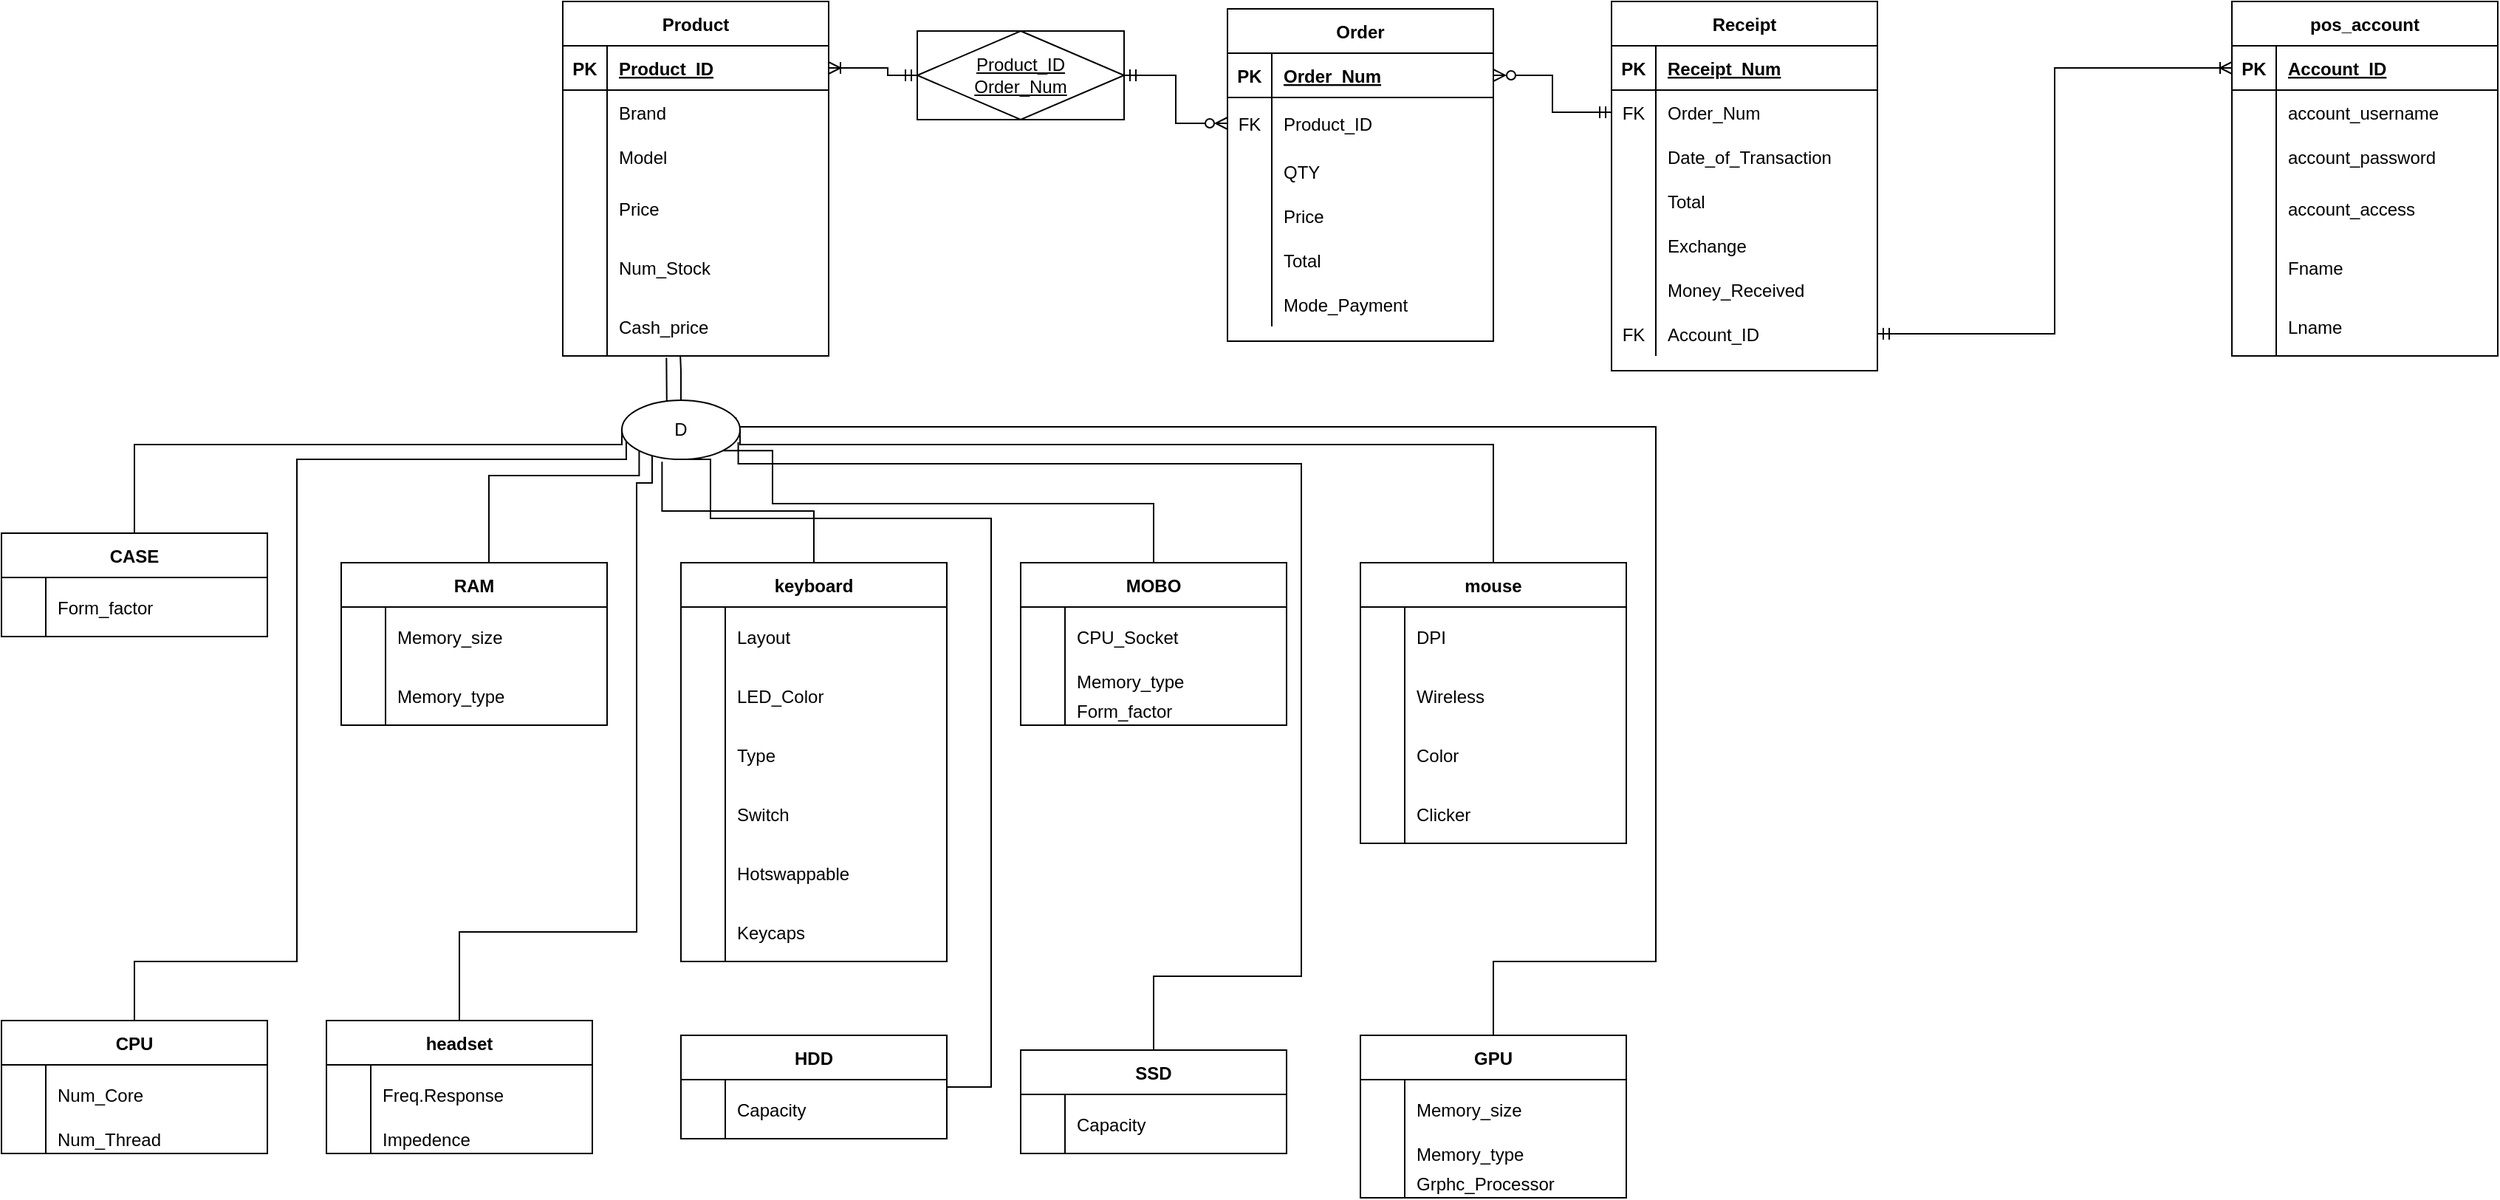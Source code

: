 <mxfile version="16.5.1" type="device" pages="2"><diagram id="o1yvVJJfi-fDOJ3GqqAF" name="Page-1"><mxGraphModel dx="1422" dy="865" grid="1" gridSize="10" guides="1" tooltips="1" connect="1" arrows="1" fold="1" page="1" pageScale="1" pageWidth="850" pageHeight="1100" math="0" shadow="0"><root><mxCell id="0"/><mxCell id="1" parent="0"/><mxCell id="8-YVeL61BqMLuHwzgMUx-14" value="pos_account" style="shape=table;startSize=30;container=1;collapsible=1;childLayout=tableLayout;fixedRows=1;rowLines=0;fontStyle=1;align=center;resizeLast=1;resizeLastRow=1;shadow=0;rounded=0;sketch=0;labelBorderColor=none;fontColor=default;gradientColor=none;strokeColor=default;swimlaneLine=1;columnLines=1;" parent="1" vertex="1"><mxGeometry x="1820" y="30" width="180" height="240" as="geometry"/></mxCell><mxCell id="8-YVeL61BqMLuHwzgMUx-15" value="" style="shape=tableRow;horizontal=0;startSize=0;swimlaneHead=0;swimlaneBody=0;fillColor=none;collapsible=0;dropTarget=0;points=[[0,0.5],[1,0.5]];portConstraint=eastwest;top=0;left=0;right=0;bottom=1;" parent="8-YVeL61BqMLuHwzgMUx-14" vertex="1"><mxGeometry y="30" width="180" height="30" as="geometry"/></mxCell><mxCell id="8-YVeL61BqMLuHwzgMUx-16" value="PK" style="shape=partialRectangle;connectable=0;fillColor=none;top=0;left=0;bottom=0;right=0;fontStyle=1;overflow=hidden;" parent="8-YVeL61BqMLuHwzgMUx-15" vertex="1"><mxGeometry width="30" height="30" as="geometry"><mxRectangle width="30" height="30" as="alternateBounds"/></mxGeometry></mxCell><mxCell id="8-YVeL61BqMLuHwzgMUx-17" value="Account_ID" style="shape=partialRectangle;connectable=0;fillColor=none;top=0;left=0;bottom=0;right=0;align=left;spacingLeft=6;fontStyle=5;overflow=hidden;" parent="8-YVeL61BqMLuHwzgMUx-15" vertex="1"><mxGeometry x="30" width="150" height="30" as="geometry"><mxRectangle width="150" height="30" as="alternateBounds"/></mxGeometry></mxCell><mxCell id="8-YVeL61BqMLuHwzgMUx-18" value="" style="shape=tableRow;horizontal=0;startSize=0;swimlaneHead=0;swimlaneBody=0;fillColor=none;collapsible=0;dropTarget=0;points=[[0,0.5],[1,0.5]];portConstraint=eastwest;top=0;left=0;right=0;bottom=0;sketch=0;swimlaneLine=0;" parent="8-YVeL61BqMLuHwzgMUx-14" vertex="1"><mxGeometry y="60" width="180" height="30" as="geometry"/></mxCell><mxCell id="8-YVeL61BqMLuHwzgMUx-19" value="" style="shape=partialRectangle;connectable=0;fillColor=none;top=0;left=0;bottom=0;right=0;editable=1;overflow=hidden;" parent="8-YVeL61BqMLuHwzgMUx-18" vertex="1"><mxGeometry width="30" height="30" as="geometry"><mxRectangle width="30" height="30" as="alternateBounds"/></mxGeometry></mxCell><mxCell id="8-YVeL61BqMLuHwzgMUx-20" value="account_username" style="shape=partialRectangle;connectable=0;fillColor=none;top=0;left=0;bottom=0;right=0;align=left;spacingLeft=6;overflow=hidden;" parent="8-YVeL61BqMLuHwzgMUx-18" vertex="1"><mxGeometry x="30" width="150" height="30" as="geometry"><mxRectangle width="150" height="30" as="alternateBounds"/></mxGeometry></mxCell><mxCell id="8-YVeL61BqMLuHwzgMUx-21" value="" style="shape=tableRow;horizontal=0;startSize=0;swimlaneHead=0;swimlaneBody=0;fillColor=none;collapsible=0;dropTarget=0;points=[[0,0.5],[1,0.5]];portConstraint=eastwest;top=0;left=0;right=0;bottom=0;" parent="8-YVeL61BqMLuHwzgMUx-14" vertex="1"><mxGeometry y="90" width="180" height="30" as="geometry"/></mxCell><mxCell id="8-YVeL61BqMLuHwzgMUx-22" value="" style="shape=partialRectangle;connectable=0;fillColor=none;top=0;left=0;bottom=0;right=0;editable=1;overflow=hidden;" parent="8-YVeL61BqMLuHwzgMUx-21" vertex="1"><mxGeometry width="30" height="30" as="geometry"><mxRectangle width="30" height="30" as="alternateBounds"/></mxGeometry></mxCell><mxCell id="8-YVeL61BqMLuHwzgMUx-23" value="account_password" style="shape=partialRectangle;connectable=0;fillColor=none;top=0;left=0;bottom=0;right=0;align=left;spacingLeft=6;overflow=hidden;" parent="8-YVeL61BqMLuHwzgMUx-21" vertex="1"><mxGeometry x="30" width="150" height="30" as="geometry"><mxRectangle width="150" height="30" as="alternateBounds"/></mxGeometry></mxCell><mxCell id="8-YVeL61BqMLuHwzgMUx-24" value="" style="shape=tableRow;horizontal=0;startSize=0;swimlaneHead=0;swimlaneBody=0;fillColor=none;collapsible=0;dropTarget=0;points=[[0,0.5],[1,0.5]];portConstraint=eastwest;top=0;left=0;right=0;bottom=0;" parent="8-YVeL61BqMLuHwzgMUx-14" vertex="1"><mxGeometry y="120" width="180" height="40" as="geometry"/></mxCell><mxCell id="8-YVeL61BqMLuHwzgMUx-25" value="" style="shape=partialRectangle;connectable=0;fillColor=none;top=0;left=0;bottom=0;right=0;editable=1;overflow=hidden;" parent="8-YVeL61BqMLuHwzgMUx-24" vertex="1"><mxGeometry width="30" height="40" as="geometry"><mxRectangle width="30" height="40" as="alternateBounds"/></mxGeometry></mxCell><mxCell id="8-YVeL61BqMLuHwzgMUx-26" value="account_access" style="shape=partialRectangle;connectable=0;fillColor=none;top=0;left=0;bottom=0;right=0;align=left;spacingLeft=6;overflow=hidden;" parent="8-YVeL61BqMLuHwzgMUx-24" vertex="1"><mxGeometry x="30" width="150" height="40" as="geometry"><mxRectangle width="150" height="40" as="alternateBounds"/></mxGeometry></mxCell><mxCell id="8-YVeL61BqMLuHwzgMUx-31" value="" style="shape=tableRow;horizontal=0;startSize=0;swimlaneHead=0;swimlaneBody=0;fillColor=none;collapsible=0;dropTarget=0;points=[[0,0.5],[1,0.5]];portConstraint=eastwest;top=0;left=0;right=0;bottom=0;" parent="8-YVeL61BqMLuHwzgMUx-14" vertex="1"><mxGeometry y="160" width="180" height="40" as="geometry"/></mxCell><mxCell id="8-YVeL61BqMLuHwzgMUx-32" value="" style="shape=partialRectangle;connectable=0;fillColor=none;top=0;left=0;bottom=0;right=0;editable=1;overflow=hidden;" parent="8-YVeL61BqMLuHwzgMUx-31" vertex="1"><mxGeometry width="30" height="40" as="geometry"><mxRectangle width="30" height="40" as="alternateBounds"/></mxGeometry></mxCell><mxCell id="8-YVeL61BqMLuHwzgMUx-33" value="Fname" style="shape=partialRectangle;connectable=0;fillColor=none;top=0;left=0;bottom=0;right=0;align=left;spacingLeft=6;overflow=hidden;" parent="8-YVeL61BqMLuHwzgMUx-31" vertex="1"><mxGeometry x="30" width="150" height="40" as="geometry"><mxRectangle width="150" height="40" as="alternateBounds"/></mxGeometry></mxCell><mxCell id="8-YVeL61BqMLuHwzgMUx-34" value="" style="shape=tableRow;horizontal=0;startSize=0;swimlaneHead=0;swimlaneBody=0;fillColor=none;collapsible=0;dropTarget=0;points=[[0,0.5],[1,0.5]];portConstraint=eastwest;top=0;left=0;right=0;bottom=0;" parent="8-YVeL61BqMLuHwzgMUx-14" vertex="1"><mxGeometry y="200" width="180" height="40" as="geometry"/></mxCell><mxCell id="8-YVeL61BqMLuHwzgMUx-35" value="" style="shape=partialRectangle;connectable=0;fillColor=none;top=0;left=0;bottom=0;right=0;editable=1;overflow=hidden;" parent="8-YVeL61BqMLuHwzgMUx-34" vertex="1"><mxGeometry width="30" height="40" as="geometry"><mxRectangle width="30" height="40" as="alternateBounds"/></mxGeometry></mxCell><mxCell id="8-YVeL61BqMLuHwzgMUx-36" value="Lname" style="shape=partialRectangle;connectable=0;fillColor=none;top=0;left=0;bottom=0;right=0;align=left;spacingLeft=6;overflow=hidden;" parent="8-YVeL61BqMLuHwzgMUx-34" vertex="1"><mxGeometry x="30" width="150" height="40" as="geometry"><mxRectangle width="150" height="40" as="alternateBounds"/></mxGeometry></mxCell><mxCell id="SFxjrtMDCNmHJTVqWn54-135" style="edgeStyle=orthogonalEdgeStyle;rounded=0;orthogonalLoop=1;jettySize=auto;html=1;entryX=1;entryY=0.5;entryDx=0;entryDy=0;startArrow=none;startFill=0;endArrow=none;endFill=0;" parent="1" source="7RTc-42MQ5EB5nb--vVz-5" target="SFxjrtMDCNmHJTVqWn54-130" edge="1"><mxGeometry relative="1" as="geometry"><Array as="points"><mxPoint x="1320" y="330"/></Array></mxGeometry></mxCell><mxCell id="7RTc-42MQ5EB5nb--vVz-5" value="mouse" style="shape=table;startSize=30;container=1;collapsible=1;childLayout=tableLayout;fixedRows=1;rowLines=0;fontStyle=1;align=center;resizeLast=1;resizeLastRow=1;shadow=0;rounded=0;sketch=0;labelBorderColor=none;fontColor=default;gradientColor=none;strokeColor=default;swimlaneLine=1;columnLines=1;" parent="1" vertex="1"><mxGeometry x="1230" y="410" width="180" height="190" as="geometry"/></mxCell><mxCell id="7RTc-42MQ5EB5nb--vVz-214" value="" style="shape=tableRow;horizontal=0;startSize=0;swimlaneHead=0;swimlaneBody=0;fillColor=none;collapsible=0;dropTarget=0;points=[[0,0.5],[1,0.5]];portConstraint=eastwest;top=0;left=0;right=0;bottom=0;" parent="7RTc-42MQ5EB5nb--vVz-5" vertex="1"><mxGeometry y="30" width="180" height="40" as="geometry"/></mxCell><mxCell id="7RTc-42MQ5EB5nb--vVz-215" value="" style="shape=partialRectangle;connectable=0;fillColor=none;top=0;left=0;bottom=0;right=0;editable=1;overflow=hidden;" parent="7RTc-42MQ5EB5nb--vVz-214" vertex="1"><mxGeometry width="30" height="40" as="geometry"><mxRectangle width="30" height="40" as="alternateBounds"/></mxGeometry></mxCell><mxCell id="7RTc-42MQ5EB5nb--vVz-216" value="DPI" style="shape=partialRectangle;connectable=0;fillColor=none;top=0;left=0;bottom=0;right=0;align=left;spacingLeft=6;overflow=hidden;" parent="7RTc-42MQ5EB5nb--vVz-214" vertex="1"><mxGeometry x="30" width="150" height="40" as="geometry"><mxRectangle width="150" height="40" as="alternateBounds"/></mxGeometry></mxCell><mxCell id="7RTc-42MQ5EB5nb--vVz-217" value="" style="shape=tableRow;horizontal=0;startSize=0;swimlaneHead=0;swimlaneBody=0;fillColor=none;collapsible=0;dropTarget=0;points=[[0,0.5],[1,0.5]];portConstraint=eastwest;top=0;left=0;right=0;bottom=0;" parent="7RTc-42MQ5EB5nb--vVz-5" vertex="1"><mxGeometry y="70" width="180" height="40" as="geometry"/></mxCell><mxCell id="7RTc-42MQ5EB5nb--vVz-218" value="" style="shape=partialRectangle;connectable=0;fillColor=none;top=0;left=0;bottom=0;right=0;editable=1;overflow=hidden;" parent="7RTc-42MQ5EB5nb--vVz-217" vertex="1"><mxGeometry width="30" height="40" as="geometry"><mxRectangle width="30" height="40" as="alternateBounds"/></mxGeometry></mxCell><mxCell id="7RTc-42MQ5EB5nb--vVz-219" value="Wireless" style="shape=partialRectangle;connectable=0;fillColor=none;top=0;left=0;bottom=0;right=0;align=left;spacingLeft=6;overflow=hidden;" parent="7RTc-42MQ5EB5nb--vVz-217" vertex="1"><mxGeometry x="30" width="150" height="40" as="geometry"><mxRectangle width="150" height="40" as="alternateBounds"/></mxGeometry></mxCell><mxCell id="7RTc-42MQ5EB5nb--vVz-220" value="" style="shape=tableRow;horizontal=0;startSize=0;swimlaneHead=0;swimlaneBody=0;fillColor=none;collapsible=0;dropTarget=0;points=[[0,0.5],[1,0.5]];portConstraint=eastwest;top=0;left=0;right=0;bottom=0;" parent="7RTc-42MQ5EB5nb--vVz-5" vertex="1"><mxGeometry y="110" width="180" height="40" as="geometry"/></mxCell><mxCell id="7RTc-42MQ5EB5nb--vVz-221" value="" style="shape=partialRectangle;connectable=0;fillColor=none;top=0;left=0;bottom=0;right=0;editable=1;overflow=hidden;" parent="7RTc-42MQ5EB5nb--vVz-220" vertex="1"><mxGeometry width="30" height="40" as="geometry"><mxRectangle width="30" height="40" as="alternateBounds"/></mxGeometry></mxCell><mxCell id="7RTc-42MQ5EB5nb--vVz-222" value="Color" style="shape=partialRectangle;connectable=0;fillColor=none;top=0;left=0;bottom=0;right=0;align=left;spacingLeft=6;overflow=hidden;" parent="7RTc-42MQ5EB5nb--vVz-220" vertex="1"><mxGeometry x="30" width="150" height="40" as="geometry"><mxRectangle width="150" height="40" as="alternateBounds"/></mxGeometry></mxCell><mxCell id="7RTc-42MQ5EB5nb--vVz-251" value="" style="shape=tableRow;horizontal=0;startSize=0;swimlaneHead=0;swimlaneBody=0;fillColor=none;collapsible=0;dropTarget=0;points=[[0,0.5],[1,0.5]];portConstraint=eastwest;top=0;left=0;right=0;bottom=0;" parent="7RTc-42MQ5EB5nb--vVz-5" vertex="1"><mxGeometry y="150" width="180" height="40" as="geometry"/></mxCell><mxCell id="7RTc-42MQ5EB5nb--vVz-252" value="" style="shape=partialRectangle;connectable=0;fillColor=none;top=0;left=0;bottom=0;right=0;editable=1;overflow=hidden;" parent="7RTc-42MQ5EB5nb--vVz-251" vertex="1"><mxGeometry width="30" height="40" as="geometry"><mxRectangle width="30" height="40" as="alternateBounds"/></mxGeometry></mxCell><mxCell id="7RTc-42MQ5EB5nb--vVz-253" value="Clicker" style="shape=partialRectangle;connectable=0;fillColor=none;top=0;left=0;bottom=0;right=0;align=left;spacingLeft=6;overflow=hidden;" parent="7RTc-42MQ5EB5nb--vVz-251" vertex="1"><mxGeometry x="30" width="150" height="40" as="geometry"><mxRectangle width="150" height="40" as="alternateBounds"/></mxGeometry></mxCell><mxCell id="SFxjrtMDCNmHJTVqWn54-133" style="edgeStyle=orthogonalEdgeStyle;rounded=0;orthogonalLoop=1;jettySize=auto;html=1;entryX=0.34;entryY=1.042;entryDx=0;entryDy=0;entryPerimeter=0;startArrow=none;startFill=0;endArrow=none;endFill=0;" parent="1" source="7RTc-42MQ5EB5nb--vVz-24" target="SFxjrtMDCNmHJTVqWn54-130" edge="1"><mxGeometry relative="1" as="geometry"/></mxCell><mxCell id="7RTc-42MQ5EB5nb--vVz-24" value="keyboard" style="shape=table;startSize=30;container=1;collapsible=1;childLayout=tableLayout;fixedRows=1;rowLines=0;fontStyle=1;align=center;resizeLast=1;resizeLastRow=1;shadow=0;rounded=0;sketch=0;labelBorderColor=none;fontColor=default;gradientColor=none;strokeColor=default;swimlaneLine=1;columnLines=1;" parent="1" vertex="1"><mxGeometry x="770" y="410" width="180" height="270" as="geometry"/></mxCell><mxCell id="7RTc-42MQ5EB5nb--vVz-257" value="" style="shape=tableRow;horizontal=0;startSize=0;swimlaneHead=0;swimlaneBody=0;fillColor=none;collapsible=0;dropTarget=0;points=[[0,0.5],[1,0.5]];portConstraint=eastwest;top=0;left=0;right=0;bottom=0;" parent="7RTc-42MQ5EB5nb--vVz-24" vertex="1"><mxGeometry y="30" width="180" height="40" as="geometry"/></mxCell><mxCell id="7RTc-42MQ5EB5nb--vVz-258" value="" style="shape=partialRectangle;connectable=0;fillColor=none;top=0;left=0;bottom=0;right=0;editable=1;overflow=hidden;" parent="7RTc-42MQ5EB5nb--vVz-257" vertex="1"><mxGeometry width="30" height="40" as="geometry"><mxRectangle width="30" height="40" as="alternateBounds"/></mxGeometry></mxCell><mxCell id="7RTc-42MQ5EB5nb--vVz-259" value="Layout" style="shape=partialRectangle;connectable=0;fillColor=none;top=0;left=0;bottom=0;right=0;align=left;spacingLeft=6;overflow=hidden;" parent="7RTc-42MQ5EB5nb--vVz-257" vertex="1"><mxGeometry x="30" width="150" height="40" as="geometry"><mxRectangle width="150" height="40" as="alternateBounds"/></mxGeometry></mxCell><mxCell id="7RTc-42MQ5EB5nb--vVz-260" value="" style="shape=tableRow;horizontal=0;startSize=0;swimlaneHead=0;swimlaneBody=0;fillColor=none;collapsible=0;dropTarget=0;points=[[0,0.5],[1,0.5]];portConstraint=eastwest;top=0;left=0;right=0;bottom=0;" parent="7RTc-42MQ5EB5nb--vVz-24" vertex="1"><mxGeometry y="70" width="180" height="40" as="geometry"/></mxCell><mxCell id="7RTc-42MQ5EB5nb--vVz-261" value="" style="shape=partialRectangle;connectable=0;fillColor=none;top=0;left=0;bottom=0;right=0;editable=1;overflow=hidden;" parent="7RTc-42MQ5EB5nb--vVz-260" vertex="1"><mxGeometry width="30" height="40" as="geometry"><mxRectangle width="30" height="40" as="alternateBounds"/></mxGeometry></mxCell><mxCell id="7RTc-42MQ5EB5nb--vVz-262" value="LED_Color" style="shape=partialRectangle;connectable=0;fillColor=none;top=0;left=0;bottom=0;right=0;align=left;spacingLeft=6;overflow=hidden;" parent="7RTc-42MQ5EB5nb--vVz-260" vertex="1"><mxGeometry x="30" width="150" height="40" as="geometry"><mxRectangle width="150" height="40" as="alternateBounds"/></mxGeometry></mxCell><mxCell id="7RTc-42MQ5EB5nb--vVz-263" value="" style="shape=tableRow;horizontal=0;startSize=0;swimlaneHead=0;swimlaneBody=0;fillColor=none;collapsible=0;dropTarget=0;points=[[0,0.5],[1,0.5]];portConstraint=eastwest;top=0;left=0;right=0;bottom=0;" parent="7RTc-42MQ5EB5nb--vVz-24" vertex="1"><mxGeometry y="110" width="180" height="40" as="geometry"/></mxCell><mxCell id="7RTc-42MQ5EB5nb--vVz-264" value="" style="shape=partialRectangle;connectable=0;fillColor=none;top=0;left=0;bottom=0;right=0;editable=1;overflow=hidden;" parent="7RTc-42MQ5EB5nb--vVz-263" vertex="1"><mxGeometry width="30" height="40" as="geometry"><mxRectangle width="30" height="40" as="alternateBounds"/></mxGeometry></mxCell><mxCell id="7RTc-42MQ5EB5nb--vVz-265" value="Type" style="shape=partialRectangle;connectable=0;fillColor=none;top=0;left=0;bottom=0;right=0;align=left;spacingLeft=6;overflow=hidden;" parent="7RTc-42MQ5EB5nb--vVz-263" vertex="1"><mxGeometry x="30" width="150" height="40" as="geometry"><mxRectangle width="150" height="40" as="alternateBounds"/></mxGeometry></mxCell><mxCell id="7RTc-42MQ5EB5nb--vVz-266" value="" style="shape=tableRow;horizontal=0;startSize=0;swimlaneHead=0;swimlaneBody=0;fillColor=none;collapsible=0;dropTarget=0;points=[[0,0.5],[1,0.5]];portConstraint=eastwest;top=0;left=0;right=0;bottom=0;" parent="7RTc-42MQ5EB5nb--vVz-24" vertex="1"><mxGeometry y="150" width="180" height="40" as="geometry"/></mxCell><mxCell id="7RTc-42MQ5EB5nb--vVz-267" value="" style="shape=partialRectangle;connectable=0;fillColor=none;top=0;left=0;bottom=0;right=0;editable=1;overflow=hidden;" parent="7RTc-42MQ5EB5nb--vVz-266" vertex="1"><mxGeometry width="30" height="40" as="geometry"><mxRectangle width="30" height="40" as="alternateBounds"/></mxGeometry></mxCell><mxCell id="7RTc-42MQ5EB5nb--vVz-268" value="Switch" style="shape=partialRectangle;connectable=0;fillColor=none;top=0;left=0;bottom=0;right=0;align=left;spacingLeft=6;overflow=hidden;" parent="7RTc-42MQ5EB5nb--vVz-266" vertex="1"><mxGeometry x="30" width="150" height="40" as="geometry"><mxRectangle width="150" height="40" as="alternateBounds"/></mxGeometry></mxCell><mxCell id="7RTc-42MQ5EB5nb--vVz-269" value="" style="shape=tableRow;horizontal=0;startSize=0;swimlaneHead=0;swimlaneBody=0;fillColor=none;collapsible=0;dropTarget=0;points=[[0,0.5],[1,0.5]];portConstraint=eastwest;top=0;left=0;right=0;bottom=0;" parent="7RTc-42MQ5EB5nb--vVz-24" vertex="1"><mxGeometry y="190" width="180" height="40" as="geometry"/></mxCell><mxCell id="7RTc-42MQ5EB5nb--vVz-270" value="" style="shape=partialRectangle;connectable=0;fillColor=none;top=0;left=0;bottom=0;right=0;editable=1;overflow=hidden;" parent="7RTc-42MQ5EB5nb--vVz-269" vertex="1"><mxGeometry width="30" height="40" as="geometry"><mxRectangle width="30" height="40" as="alternateBounds"/></mxGeometry></mxCell><mxCell id="7RTc-42MQ5EB5nb--vVz-271" value="Hotswappable" style="shape=partialRectangle;connectable=0;fillColor=none;top=0;left=0;bottom=0;right=0;align=left;spacingLeft=6;overflow=hidden;" parent="7RTc-42MQ5EB5nb--vVz-269" vertex="1"><mxGeometry x="30" width="150" height="40" as="geometry"><mxRectangle width="150" height="40" as="alternateBounds"/></mxGeometry></mxCell><mxCell id="7RTc-42MQ5EB5nb--vVz-272" value="" style="shape=tableRow;horizontal=0;startSize=0;swimlaneHead=0;swimlaneBody=0;fillColor=none;collapsible=0;dropTarget=0;points=[[0,0.5],[1,0.5]];portConstraint=eastwest;top=0;left=0;right=0;bottom=0;" parent="7RTc-42MQ5EB5nb--vVz-24" vertex="1"><mxGeometry y="230" width="180" height="40" as="geometry"/></mxCell><mxCell id="7RTc-42MQ5EB5nb--vVz-273" value="" style="shape=partialRectangle;connectable=0;fillColor=none;top=0;left=0;bottom=0;right=0;editable=1;overflow=hidden;" parent="7RTc-42MQ5EB5nb--vVz-272" vertex="1"><mxGeometry width="30" height="40" as="geometry"><mxRectangle width="30" height="40" as="alternateBounds"/></mxGeometry></mxCell><mxCell id="7RTc-42MQ5EB5nb--vVz-274" value="Keycaps" style="shape=partialRectangle;connectable=0;fillColor=none;top=0;left=0;bottom=0;right=0;align=left;spacingLeft=6;overflow=hidden;" parent="7RTc-42MQ5EB5nb--vVz-272" vertex="1"><mxGeometry x="30" width="150" height="40" as="geometry"><mxRectangle width="150" height="40" as="alternateBounds"/></mxGeometry></mxCell><mxCell id="SFxjrtMDCNmHJTVqWn54-137" style="edgeStyle=orthogonalEdgeStyle;rounded=0;orthogonalLoop=1;jettySize=auto;html=1;entryX=0.256;entryY=0.938;entryDx=0;entryDy=0;entryPerimeter=0;startArrow=none;startFill=0;endArrow=none;endFill=0;" parent="1" source="7RTc-42MQ5EB5nb--vVz-43" target="SFxjrtMDCNmHJTVqWn54-130" edge="1"><mxGeometry relative="1" as="geometry"><Array as="points"><mxPoint x="620" y="660"/><mxPoint x="740" y="660"/><mxPoint x="740" y="356"/></Array></mxGeometry></mxCell><mxCell id="7RTc-42MQ5EB5nb--vVz-43" value="headset" style="shape=table;startSize=30;container=1;collapsible=1;childLayout=tableLayout;fixedRows=1;rowLines=0;fontStyle=1;align=center;resizeLast=1;resizeLastRow=1;shadow=0;rounded=0;sketch=0;labelBorderColor=none;fontColor=default;gradientColor=none;strokeColor=default;swimlaneLine=1;columnLines=1;" parent="1" vertex="1"><mxGeometry x="530" y="720" width="180" height="90.0" as="geometry"/></mxCell><mxCell id="7RTc-42MQ5EB5nb--vVz-281" value="" style="shape=tableRow;horizontal=0;startSize=0;swimlaneHead=0;swimlaneBody=0;fillColor=none;collapsible=0;dropTarget=0;points=[[0,0.5],[1,0.5]];portConstraint=eastwest;top=0;left=0;right=0;bottom=0;" parent="7RTc-42MQ5EB5nb--vVz-43" vertex="1"><mxGeometry y="30" width="180" height="40" as="geometry"/></mxCell><mxCell id="7RTc-42MQ5EB5nb--vVz-282" value="" style="shape=partialRectangle;connectable=0;fillColor=none;top=0;left=0;bottom=0;right=0;editable=1;overflow=hidden;" parent="7RTc-42MQ5EB5nb--vVz-281" vertex="1"><mxGeometry width="30" height="40" as="geometry"><mxRectangle width="30" height="40" as="alternateBounds"/></mxGeometry></mxCell><mxCell id="7RTc-42MQ5EB5nb--vVz-283" value="Freq.Response" style="shape=partialRectangle;connectable=0;fillColor=none;top=0;left=0;bottom=0;right=0;align=left;spacingLeft=6;overflow=hidden;" parent="7RTc-42MQ5EB5nb--vVz-281" vertex="1"><mxGeometry x="30" width="150" height="40" as="geometry"><mxRectangle width="150" height="40" as="alternateBounds"/></mxGeometry></mxCell><mxCell id="7RTc-42MQ5EB5nb--vVz-284" value="" style="shape=tableRow;horizontal=0;startSize=0;swimlaneHead=0;swimlaneBody=0;fillColor=none;collapsible=0;dropTarget=0;points=[[0,0.5],[1,0.5]];portConstraint=eastwest;top=0;left=0;right=0;bottom=0;" parent="7RTc-42MQ5EB5nb--vVz-43" vertex="1"><mxGeometry y="70" width="180" height="20" as="geometry"/></mxCell><mxCell id="7RTc-42MQ5EB5nb--vVz-285" value="" style="shape=partialRectangle;connectable=0;fillColor=none;top=0;left=0;bottom=0;right=0;editable=1;overflow=hidden;" parent="7RTc-42MQ5EB5nb--vVz-284" vertex="1"><mxGeometry width="30" height="20" as="geometry"><mxRectangle width="30" height="20" as="alternateBounds"/></mxGeometry></mxCell><mxCell id="7RTc-42MQ5EB5nb--vVz-286" value="Impedence" style="shape=partialRectangle;connectable=0;fillColor=none;top=0;left=0;bottom=0;right=0;align=left;spacingLeft=6;overflow=hidden;" parent="7RTc-42MQ5EB5nb--vVz-284" vertex="1"><mxGeometry x="30" width="150" height="20" as="geometry"><mxRectangle width="150" height="20" as="alternateBounds"/></mxGeometry></mxCell><mxCell id="SFxjrtMDCNmHJTVqWn54-136" style="edgeStyle=orthogonalEdgeStyle;rounded=0;orthogonalLoop=1;jettySize=auto;html=1;entryX=0.037;entryY=0.667;entryDx=0;entryDy=0;entryPerimeter=0;startArrow=none;startFill=0;endArrow=none;endFill=0;" parent="1" source="7RTc-42MQ5EB5nb--vVz-293" target="SFxjrtMDCNmHJTVqWn54-130" edge="1"><mxGeometry relative="1" as="geometry"><Array as="points"><mxPoint x="400" y="680"/><mxPoint x="510" y="680"/><mxPoint x="510" y="340"/></Array></mxGeometry></mxCell><mxCell id="7RTc-42MQ5EB5nb--vVz-293" value="CPU" style="shape=table;startSize=30;container=1;collapsible=1;childLayout=tableLayout;fixedRows=1;rowLines=0;fontStyle=1;align=center;resizeLast=1;resizeLastRow=1;shadow=0;rounded=0;sketch=0;labelBorderColor=none;fontColor=default;gradientColor=none;strokeColor=default;swimlaneLine=1;columnLines=1;" parent="1" vertex="1"><mxGeometry x="310" y="720" width="180" height="90" as="geometry"/></mxCell><mxCell id="7RTc-42MQ5EB5nb--vVz-315" value="" style="shape=tableRow;horizontal=0;startSize=0;swimlaneHead=0;swimlaneBody=0;fillColor=none;collapsible=0;dropTarget=0;points=[[0,0.5],[1,0.5]];portConstraint=eastwest;top=0;left=0;right=0;bottom=0;" parent="7RTc-42MQ5EB5nb--vVz-293" vertex="1"><mxGeometry y="30" width="180" height="40" as="geometry"/></mxCell><mxCell id="7RTc-42MQ5EB5nb--vVz-316" value="" style="shape=partialRectangle;connectable=0;fillColor=none;top=0;left=0;bottom=0;right=0;editable=1;overflow=hidden;" parent="7RTc-42MQ5EB5nb--vVz-315" vertex="1"><mxGeometry width="30" height="40" as="geometry"><mxRectangle width="30" height="40" as="alternateBounds"/></mxGeometry></mxCell><mxCell id="7RTc-42MQ5EB5nb--vVz-317" value="Num_Core" style="shape=partialRectangle;connectable=0;fillColor=none;top=0;left=0;bottom=0;right=0;align=left;spacingLeft=6;overflow=hidden;" parent="7RTc-42MQ5EB5nb--vVz-315" vertex="1"><mxGeometry x="30" width="150" height="40" as="geometry"><mxRectangle width="150" height="40" as="alternateBounds"/></mxGeometry></mxCell><mxCell id="7RTc-42MQ5EB5nb--vVz-318" value="" style="shape=tableRow;horizontal=0;startSize=0;swimlaneHead=0;swimlaneBody=0;fillColor=none;collapsible=0;dropTarget=0;points=[[0,0.5],[1,0.5]];portConstraint=eastwest;top=0;left=0;right=0;bottom=0;" parent="7RTc-42MQ5EB5nb--vVz-293" vertex="1"><mxGeometry y="70" width="180" height="20" as="geometry"/></mxCell><mxCell id="7RTc-42MQ5EB5nb--vVz-319" value="" style="shape=partialRectangle;connectable=0;fillColor=none;top=0;left=0;bottom=0;right=0;editable=1;overflow=hidden;" parent="7RTc-42MQ5EB5nb--vVz-318" vertex="1"><mxGeometry width="30" height="20" as="geometry"><mxRectangle width="30" height="20" as="alternateBounds"/></mxGeometry></mxCell><mxCell id="7RTc-42MQ5EB5nb--vVz-320" value="Num_Thread" style="shape=partialRectangle;connectable=0;fillColor=none;top=0;left=0;bottom=0;right=0;align=left;spacingLeft=6;overflow=hidden;" parent="7RTc-42MQ5EB5nb--vVz-318" vertex="1"><mxGeometry x="30" width="150" height="20" as="geometry"><mxRectangle width="150" height="20" as="alternateBounds"/></mxGeometry></mxCell><mxCell id="SFxjrtMDCNmHJTVqWn54-140" style="edgeStyle=orthogonalEdgeStyle;rounded=0;orthogonalLoop=1;jettySize=auto;html=1;entryX=0.965;entryY=0.292;entryDx=0;entryDy=0;entryPerimeter=0;startArrow=none;startFill=0;endArrow=none;endFill=0;" parent="1" source="7RTc-42MQ5EB5nb--vVz-321" target="SFxjrtMDCNmHJTVqWn54-130" edge="1"><mxGeometry relative="1" as="geometry"><Array as="points"><mxPoint x="1320" y="680"/><mxPoint x="1430" y="680"/><mxPoint x="1430" y="318"/></Array></mxGeometry></mxCell><mxCell id="7RTc-42MQ5EB5nb--vVz-321" value="GPU" style="shape=table;startSize=30;container=1;collapsible=1;childLayout=tableLayout;fixedRows=1;rowLines=0;fontStyle=1;align=center;resizeLast=1;resizeLastRow=1;shadow=0;rounded=0;sketch=0;labelBorderColor=none;fontColor=default;gradientColor=none;strokeColor=default;swimlaneLine=1;columnLines=1;" parent="1" vertex="1"><mxGeometry x="1230" y="730" width="180" height="110" as="geometry"/></mxCell><mxCell id="7RTc-42MQ5EB5nb--vVz-343" value="" style="shape=tableRow;horizontal=0;startSize=0;swimlaneHead=0;swimlaneBody=0;fillColor=none;collapsible=0;dropTarget=0;points=[[0,0.5],[1,0.5]];portConstraint=eastwest;top=0;left=0;right=0;bottom=0;" parent="7RTc-42MQ5EB5nb--vVz-321" vertex="1"><mxGeometry y="30" width="180" height="40" as="geometry"/></mxCell><mxCell id="7RTc-42MQ5EB5nb--vVz-344" value="" style="shape=partialRectangle;connectable=0;fillColor=none;top=0;left=0;bottom=0;right=0;editable=1;overflow=hidden;" parent="7RTc-42MQ5EB5nb--vVz-343" vertex="1"><mxGeometry width="30" height="40" as="geometry"><mxRectangle width="30" height="40" as="alternateBounds"/></mxGeometry></mxCell><mxCell id="7RTc-42MQ5EB5nb--vVz-345" value="Memory_size" style="shape=partialRectangle;connectable=0;fillColor=none;top=0;left=0;bottom=0;right=0;align=left;spacingLeft=6;overflow=hidden;" parent="7RTc-42MQ5EB5nb--vVz-343" vertex="1"><mxGeometry x="30" width="150" height="40" as="geometry"><mxRectangle width="150" height="40" as="alternateBounds"/></mxGeometry></mxCell><mxCell id="7RTc-42MQ5EB5nb--vVz-346" value="" style="shape=tableRow;horizontal=0;startSize=0;swimlaneHead=0;swimlaneBody=0;fillColor=none;collapsible=0;dropTarget=0;points=[[0,0.5],[1,0.5]];portConstraint=eastwest;top=0;left=0;right=0;bottom=0;" parent="7RTc-42MQ5EB5nb--vVz-321" vertex="1"><mxGeometry y="70" width="180" height="20" as="geometry"/></mxCell><mxCell id="7RTc-42MQ5EB5nb--vVz-347" value="" style="shape=partialRectangle;connectable=0;fillColor=none;top=0;left=0;bottom=0;right=0;editable=1;overflow=hidden;" parent="7RTc-42MQ5EB5nb--vVz-346" vertex="1"><mxGeometry width="30" height="20" as="geometry"><mxRectangle width="30" height="20" as="alternateBounds"/></mxGeometry></mxCell><mxCell id="7RTc-42MQ5EB5nb--vVz-348" value="Memory_type" style="shape=partialRectangle;connectable=0;fillColor=none;top=0;left=0;bottom=0;right=0;align=left;spacingLeft=6;overflow=hidden;" parent="7RTc-42MQ5EB5nb--vVz-346" vertex="1"><mxGeometry x="30" width="150" height="20" as="geometry"><mxRectangle width="150" height="20" as="alternateBounds"/></mxGeometry></mxCell><mxCell id="7RTc-42MQ5EB5nb--vVz-349" value="" style="shape=tableRow;horizontal=0;startSize=0;swimlaneHead=0;swimlaneBody=0;fillColor=none;collapsible=0;dropTarget=0;points=[[0,0.5],[1,0.5]];portConstraint=eastwest;top=0;left=0;right=0;bottom=0;" parent="7RTc-42MQ5EB5nb--vVz-321" vertex="1"><mxGeometry y="90" width="180" height="20" as="geometry"/></mxCell><mxCell id="7RTc-42MQ5EB5nb--vVz-350" value="" style="shape=partialRectangle;connectable=0;fillColor=none;top=0;left=0;bottom=0;right=0;editable=1;overflow=hidden;" parent="7RTc-42MQ5EB5nb--vVz-349" vertex="1"><mxGeometry width="30" height="20" as="geometry"><mxRectangle width="30" height="20" as="alternateBounds"/></mxGeometry></mxCell><mxCell id="7RTc-42MQ5EB5nb--vVz-351" value="Grphc_Processor" style="shape=partialRectangle;connectable=0;fillColor=none;top=0;left=0;bottom=0;right=0;align=left;spacingLeft=6;overflow=hidden;" parent="7RTc-42MQ5EB5nb--vVz-349" vertex="1"><mxGeometry x="30" width="150" height="20" as="geometry"><mxRectangle width="150" height="20" as="alternateBounds"/></mxGeometry></mxCell><mxCell id="SFxjrtMDCNmHJTVqWn54-134" style="edgeStyle=orthogonalEdgeStyle;rounded=0;orthogonalLoop=1;jettySize=auto;html=1;entryX=1;entryY=1;entryDx=0;entryDy=0;startArrow=none;startFill=0;endArrow=none;endFill=0;" parent="1" source="7RTc-42MQ5EB5nb--vVz-352" target="SFxjrtMDCNmHJTVqWn54-130" edge="1"><mxGeometry relative="1" as="geometry"><Array as="points"><mxPoint x="1090" y="370"/><mxPoint x="832" y="370"/></Array></mxGeometry></mxCell><mxCell id="7RTc-42MQ5EB5nb--vVz-352" value="MOBO" style="shape=table;startSize=30;container=1;collapsible=1;childLayout=tableLayout;fixedRows=1;rowLines=0;fontStyle=1;align=center;resizeLast=1;resizeLastRow=1;shadow=0;rounded=0;sketch=0;labelBorderColor=none;fontColor=default;gradientColor=none;strokeColor=default;swimlaneLine=1;columnLines=1;" parent="1" vertex="1"><mxGeometry x="1000" y="410" width="180" height="110.0" as="geometry"/></mxCell><mxCell id="7RTc-42MQ5EB5nb--vVz-374" value="" style="shape=tableRow;horizontal=0;startSize=0;swimlaneHead=0;swimlaneBody=0;fillColor=none;collapsible=0;dropTarget=0;points=[[0,0.5],[1,0.5]];portConstraint=eastwest;top=0;left=0;right=0;bottom=0;" parent="7RTc-42MQ5EB5nb--vVz-352" vertex="1"><mxGeometry y="30" width="180" height="40" as="geometry"/></mxCell><mxCell id="7RTc-42MQ5EB5nb--vVz-375" value="" style="shape=partialRectangle;connectable=0;fillColor=none;top=0;left=0;bottom=0;right=0;editable=1;overflow=hidden;" parent="7RTc-42MQ5EB5nb--vVz-374" vertex="1"><mxGeometry width="30" height="40" as="geometry"><mxRectangle width="30" height="40" as="alternateBounds"/></mxGeometry></mxCell><mxCell id="7RTc-42MQ5EB5nb--vVz-376" value="CPU_Socket" style="shape=partialRectangle;connectable=0;fillColor=none;top=0;left=0;bottom=0;right=0;align=left;spacingLeft=6;overflow=hidden;" parent="7RTc-42MQ5EB5nb--vVz-374" vertex="1"><mxGeometry x="30" width="150" height="40" as="geometry"><mxRectangle width="150" height="40" as="alternateBounds"/></mxGeometry></mxCell><mxCell id="7RTc-42MQ5EB5nb--vVz-377" value="" style="shape=tableRow;horizontal=0;startSize=0;swimlaneHead=0;swimlaneBody=0;fillColor=none;collapsible=0;dropTarget=0;points=[[0,0.5],[1,0.5]];portConstraint=eastwest;top=0;left=0;right=0;bottom=0;" parent="7RTc-42MQ5EB5nb--vVz-352" vertex="1"><mxGeometry y="70" width="180" height="20" as="geometry"/></mxCell><mxCell id="7RTc-42MQ5EB5nb--vVz-378" value="" style="shape=partialRectangle;connectable=0;fillColor=none;top=0;left=0;bottom=0;right=0;editable=1;overflow=hidden;" parent="7RTc-42MQ5EB5nb--vVz-377" vertex="1"><mxGeometry width="30" height="20" as="geometry"><mxRectangle width="30" height="20" as="alternateBounds"/></mxGeometry></mxCell><mxCell id="7RTc-42MQ5EB5nb--vVz-379" value="Memory_type" style="shape=partialRectangle;connectable=0;fillColor=none;top=0;left=0;bottom=0;right=0;align=left;spacingLeft=6;overflow=hidden;" parent="7RTc-42MQ5EB5nb--vVz-377" vertex="1"><mxGeometry x="30" width="150" height="20" as="geometry"><mxRectangle width="150" height="20" as="alternateBounds"/></mxGeometry></mxCell><mxCell id="7RTc-42MQ5EB5nb--vVz-514" value="" style="shape=tableRow;horizontal=0;startSize=0;swimlaneHead=0;swimlaneBody=0;fillColor=none;collapsible=0;dropTarget=0;points=[[0,0.5],[1,0.5]];portConstraint=eastwest;top=0;left=0;right=0;bottom=0;" parent="7RTc-42MQ5EB5nb--vVz-352" vertex="1"><mxGeometry y="90" width="180" height="20" as="geometry"/></mxCell><mxCell id="7RTc-42MQ5EB5nb--vVz-515" value="" style="shape=partialRectangle;connectable=0;fillColor=none;top=0;left=0;bottom=0;right=0;editable=1;overflow=hidden;" parent="7RTc-42MQ5EB5nb--vVz-514" vertex="1"><mxGeometry width="30" height="20" as="geometry"><mxRectangle width="30" height="20" as="alternateBounds"/></mxGeometry></mxCell><mxCell id="7RTc-42MQ5EB5nb--vVz-516" value="Form_factor" style="shape=partialRectangle;connectable=0;fillColor=none;top=0;left=0;bottom=0;right=0;align=left;spacingLeft=6;overflow=hidden;" parent="7RTc-42MQ5EB5nb--vVz-514" vertex="1"><mxGeometry x="30" width="150" height="20" as="geometry"><mxRectangle width="150" height="20" as="alternateBounds"/></mxGeometry></mxCell><mxCell id="SFxjrtMDCNmHJTVqWn54-139" style="edgeStyle=orthogonalEdgeStyle;rounded=0;orthogonalLoop=1;jettySize=auto;html=1;entryX=0.985;entryY=0.708;entryDx=0;entryDy=0;entryPerimeter=0;startArrow=none;startFill=0;endArrow=none;endFill=0;" parent="1" source="7RTc-42MQ5EB5nb--vVz-383" target="SFxjrtMDCNmHJTVqWn54-130" edge="1"><mxGeometry relative="1" as="geometry"><Array as="points"><mxPoint x="1090" y="690"/><mxPoint x="1190" y="690"/><mxPoint x="1190" y="343"/></Array></mxGeometry></mxCell><mxCell id="7RTc-42MQ5EB5nb--vVz-383" value="SSD" style="shape=table;startSize=30;container=1;collapsible=1;childLayout=tableLayout;fixedRows=1;rowLines=0;fontStyle=1;align=center;resizeLast=1;resizeLastRow=1;shadow=0;rounded=0;sketch=0;labelBorderColor=none;fontColor=default;gradientColor=none;strokeColor=default;swimlaneLine=1;columnLines=1;" parent="1" vertex="1"><mxGeometry x="1000" y="740" width="180" height="70" as="geometry"/></mxCell><mxCell id="7RTc-42MQ5EB5nb--vVz-405" value="" style="shape=tableRow;horizontal=0;startSize=0;swimlaneHead=0;swimlaneBody=0;fillColor=none;collapsible=0;dropTarget=0;points=[[0,0.5],[1,0.5]];portConstraint=eastwest;top=0;left=0;right=0;bottom=0;" parent="7RTc-42MQ5EB5nb--vVz-383" vertex="1"><mxGeometry y="30" width="180" height="40" as="geometry"/></mxCell><mxCell id="7RTc-42MQ5EB5nb--vVz-406" value="" style="shape=partialRectangle;connectable=0;fillColor=none;top=0;left=0;bottom=0;right=0;editable=1;overflow=hidden;" parent="7RTc-42MQ5EB5nb--vVz-405" vertex="1"><mxGeometry width="30" height="40" as="geometry"><mxRectangle width="30" height="40" as="alternateBounds"/></mxGeometry></mxCell><mxCell id="7RTc-42MQ5EB5nb--vVz-407" value="Capacity" style="shape=partialRectangle;connectable=0;fillColor=none;top=0;left=0;bottom=0;right=0;align=left;spacingLeft=6;overflow=hidden;" parent="7RTc-42MQ5EB5nb--vVz-405" vertex="1"><mxGeometry x="30" width="150" height="40" as="geometry"><mxRectangle width="150" height="40" as="alternateBounds"/></mxGeometry></mxCell><mxCell id="SFxjrtMDCNmHJTVqWn54-138" style="edgeStyle=orthogonalEdgeStyle;rounded=0;orthogonalLoop=1;jettySize=auto;html=1;entryX=0.5;entryY=1;entryDx=0;entryDy=0;startArrow=none;startFill=0;endArrow=none;endFill=0;" parent="1" source="7RTc-42MQ5EB5nb--vVz-439" target="SFxjrtMDCNmHJTVqWn54-130" edge="1"><mxGeometry relative="1" as="geometry"><Array as="points"><mxPoint x="980" y="765"/><mxPoint x="980" y="380"/><mxPoint x="790" y="380"/></Array></mxGeometry></mxCell><mxCell id="7RTc-42MQ5EB5nb--vVz-439" value="HDD" style="shape=table;startSize=30;container=1;collapsible=1;childLayout=tableLayout;fixedRows=1;rowLines=0;fontStyle=1;align=center;resizeLast=1;resizeLastRow=1;shadow=0;rounded=0;sketch=0;labelBorderColor=none;fontColor=default;gradientColor=none;strokeColor=default;swimlaneLine=1;columnLines=1;" parent="1" vertex="1"><mxGeometry x="770" y="730" width="180" height="70" as="geometry"/></mxCell><mxCell id="7RTc-42MQ5EB5nb--vVz-461" value="" style="shape=tableRow;horizontal=0;startSize=0;swimlaneHead=0;swimlaneBody=0;fillColor=none;collapsible=0;dropTarget=0;points=[[0,0.5],[1,0.5]];portConstraint=eastwest;top=0;left=0;right=0;bottom=0;" parent="7RTc-42MQ5EB5nb--vVz-439" vertex="1"><mxGeometry y="30" width="180" height="40" as="geometry"/></mxCell><mxCell id="7RTc-42MQ5EB5nb--vVz-462" value="" style="shape=partialRectangle;connectable=0;fillColor=none;top=0;left=0;bottom=0;right=0;editable=1;overflow=hidden;" parent="7RTc-42MQ5EB5nb--vVz-461" vertex="1"><mxGeometry width="30" height="40" as="geometry"><mxRectangle width="30" height="40" as="alternateBounds"/></mxGeometry></mxCell><mxCell id="7RTc-42MQ5EB5nb--vVz-463" value="Capacity" style="shape=partialRectangle;connectable=0;fillColor=none;top=0;left=0;bottom=0;right=0;align=left;spacingLeft=6;overflow=hidden;" parent="7RTc-42MQ5EB5nb--vVz-461" vertex="1"><mxGeometry x="30" width="150" height="40" as="geometry"><mxRectangle width="150" height="40" as="alternateBounds"/></mxGeometry></mxCell><mxCell id="SFxjrtMDCNmHJTVqWn54-132" style="edgeStyle=orthogonalEdgeStyle;rounded=0;orthogonalLoop=1;jettySize=auto;html=1;entryX=0;entryY=1;entryDx=0;entryDy=0;startArrow=none;startFill=0;endArrow=none;endFill=0;" parent="1" source="7RTc-42MQ5EB5nb--vVz-464" target="SFxjrtMDCNmHJTVqWn54-130" edge="1"><mxGeometry relative="1" as="geometry"><Array as="points"><mxPoint x="640" y="351"/></Array></mxGeometry></mxCell><mxCell id="7RTc-42MQ5EB5nb--vVz-464" value="RAM" style="shape=table;startSize=30;container=1;collapsible=1;childLayout=tableLayout;fixedRows=1;rowLines=0;fontStyle=1;align=center;resizeLast=1;resizeLastRow=1;shadow=0;rounded=0;sketch=0;labelBorderColor=none;fontColor=default;gradientColor=none;strokeColor=default;swimlaneLine=1;columnLines=1;" parent="1" vertex="1"><mxGeometry x="540" y="410" width="180" height="110" as="geometry"/></mxCell><mxCell id="7RTc-42MQ5EB5nb--vVz-483" value="" style="shape=tableRow;horizontal=0;startSize=0;swimlaneHead=0;swimlaneBody=0;fillColor=none;collapsible=0;dropTarget=0;points=[[0,0.5],[1,0.5]];portConstraint=eastwest;top=0;left=0;right=0;bottom=0;" parent="7RTc-42MQ5EB5nb--vVz-464" vertex="1"><mxGeometry y="30" width="180" height="40" as="geometry"/></mxCell><mxCell id="7RTc-42MQ5EB5nb--vVz-484" value="" style="shape=partialRectangle;connectable=0;fillColor=none;top=0;left=0;bottom=0;right=0;editable=1;overflow=hidden;" parent="7RTc-42MQ5EB5nb--vVz-483" vertex="1"><mxGeometry width="30" height="40" as="geometry"><mxRectangle width="30" height="40" as="alternateBounds"/></mxGeometry></mxCell><mxCell id="7RTc-42MQ5EB5nb--vVz-485" value="Memory_size" style="shape=partialRectangle;connectable=0;fillColor=none;top=0;left=0;bottom=0;right=0;align=left;spacingLeft=6;overflow=hidden;" parent="7RTc-42MQ5EB5nb--vVz-483" vertex="1"><mxGeometry x="30" width="150" height="40" as="geometry"><mxRectangle width="150" height="40" as="alternateBounds"/></mxGeometry></mxCell><mxCell id="7RTc-42MQ5EB5nb--vVz-486" value="" style="shape=tableRow;horizontal=0;startSize=0;swimlaneHead=0;swimlaneBody=0;fillColor=none;collapsible=0;dropTarget=0;points=[[0,0.5],[1,0.5]];portConstraint=eastwest;top=0;left=0;right=0;bottom=0;" parent="7RTc-42MQ5EB5nb--vVz-464" vertex="1"><mxGeometry y="70" width="180" height="40" as="geometry"/></mxCell><mxCell id="7RTc-42MQ5EB5nb--vVz-487" value="" style="shape=partialRectangle;connectable=0;fillColor=none;top=0;left=0;bottom=0;right=0;editable=1;overflow=hidden;" parent="7RTc-42MQ5EB5nb--vVz-486" vertex="1"><mxGeometry width="30" height="40" as="geometry"><mxRectangle width="30" height="40" as="alternateBounds"/></mxGeometry></mxCell><mxCell id="7RTc-42MQ5EB5nb--vVz-488" value="Memory_type" style="shape=partialRectangle;connectable=0;fillColor=none;top=0;left=0;bottom=0;right=0;align=left;spacingLeft=6;overflow=hidden;" parent="7RTc-42MQ5EB5nb--vVz-486" vertex="1"><mxGeometry x="30" width="150" height="40" as="geometry"><mxRectangle width="150" height="40" as="alternateBounds"/></mxGeometry></mxCell><mxCell id="SFxjrtMDCNmHJTVqWn54-131" style="edgeStyle=orthogonalEdgeStyle;rounded=0;orthogonalLoop=1;jettySize=auto;html=1;entryX=0;entryY=0.5;entryDx=0;entryDy=0;startArrow=none;startFill=0;endArrow=none;endFill=0;" parent="1" source="7RTc-42MQ5EB5nb--vVz-489" target="SFxjrtMDCNmHJTVqWn54-130" edge="1"><mxGeometry relative="1" as="geometry"><Array as="points"><mxPoint x="400" y="330"/></Array></mxGeometry></mxCell><mxCell id="7RTc-42MQ5EB5nb--vVz-489" value="CASE" style="shape=table;startSize=30;container=1;collapsible=1;childLayout=tableLayout;fixedRows=1;rowLines=0;fontStyle=1;align=center;resizeLast=1;resizeLastRow=1;shadow=0;rounded=0;sketch=0;labelBorderColor=none;fontColor=default;gradientColor=none;strokeColor=default;swimlaneLine=1;columnLines=1;" parent="1" vertex="1"><mxGeometry x="310" y="390" width="180" height="70" as="geometry"/></mxCell><mxCell id="7RTc-42MQ5EB5nb--vVz-511" value="" style="shape=tableRow;horizontal=0;startSize=0;swimlaneHead=0;swimlaneBody=0;fillColor=none;collapsible=0;dropTarget=0;points=[[0,0.5],[1,0.5]];portConstraint=eastwest;top=0;left=0;right=0;bottom=0;" parent="7RTc-42MQ5EB5nb--vVz-489" vertex="1"><mxGeometry y="30" width="180" height="40" as="geometry"/></mxCell><mxCell id="7RTc-42MQ5EB5nb--vVz-512" value="" style="shape=partialRectangle;connectable=0;fillColor=none;top=0;left=0;bottom=0;right=0;editable=1;overflow=hidden;" parent="7RTc-42MQ5EB5nb--vVz-511" vertex="1"><mxGeometry width="30" height="40" as="geometry"><mxRectangle width="30" height="40" as="alternateBounds"/></mxGeometry></mxCell><mxCell id="7RTc-42MQ5EB5nb--vVz-513" value="Form_factor" style="shape=partialRectangle;connectable=0;fillColor=none;top=0;left=0;bottom=0;right=0;align=left;spacingLeft=6;overflow=hidden;" parent="7RTc-42MQ5EB5nb--vVz-511" vertex="1"><mxGeometry x="30" width="150" height="40" as="geometry"><mxRectangle width="150" height="40" as="alternateBounds"/></mxGeometry></mxCell><mxCell id="SFxjrtMDCNmHJTVqWn54-16" value="Order" style="shape=table;startSize=30;container=1;collapsible=1;childLayout=tableLayout;fixedRows=1;rowLines=0;fontStyle=1;align=center;resizeLast=1;" parent="1" vertex="1"><mxGeometry x="1140" y="35" width="180" height="225" as="geometry"/></mxCell><mxCell id="SFxjrtMDCNmHJTVqWn54-17" value="" style="shape=tableRow;horizontal=0;startSize=0;swimlaneHead=0;swimlaneBody=0;fillColor=none;collapsible=0;dropTarget=0;points=[[0,0.5],[1,0.5]];portConstraint=eastwest;top=0;left=0;right=0;bottom=1;" parent="SFxjrtMDCNmHJTVqWn54-16" vertex="1"><mxGeometry y="30" width="180" height="30" as="geometry"/></mxCell><mxCell id="SFxjrtMDCNmHJTVqWn54-18" value="PK" style="shape=partialRectangle;connectable=0;fillColor=none;top=0;left=0;bottom=0;right=0;fontStyle=1;overflow=hidden;" parent="SFxjrtMDCNmHJTVqWn54-17" vertex="1"><mxGeometry width="30" height="30" as="geometry"><mxRectangle width="30" height="30" as="alternateBounds"/></mxGeometry></mxCell><mxCell id="SFxjrtMDCNmHJTVqWn54-19" value="Order_Num" style="shape=partialRectangle;connectable=0;fillColor=none;top=0;left=0;bottom=0;right=0;align=left;spacingLeft=6;fontStyle=5;overflow=hidden;" parent="SFxjrtMDCNmHJTVqWn54-17" vertex="1"><mxGeometry x="30" width="150" height="30" as="geometry"><mxRectangle width="150" height="30" as="alternateBounds"/></mxGeometry></mxCell><mxCell id="SFxjrtMDCNmHJTVqWn54-20" value="" style="shape=tableRow;horizontal=0;startSize=0;swimlaneHead=0;swimlaneBody=0;fillColor=none;collapsible=0;dropTarget=0;points=[[0,0.5],[1,0.5]];portConstraint=eastwest;top=0;left=0;right=0;bottom=0;" parent="SFxjrtMDCNmHJTVqWn54-16" vertex="1"><mxGeometry y="60" width="180" height="35" as="geometry"/></mxCell><mxCell id="SFxjrtMDCNmHJTVqWn54-21" value="FK" style="shape=partialRectangle;connectable=0;fillColor=none;top=0;left=0;bottom=0;right=0;editable=1;overflow=hidden;" parent="SFxjrtMDCNmHJTVqWn54-20" vertex="1"><mxGeometry width="30" height="35" as="geometry"><mxRectangle width="30" height="35" as="alternateBounds"/></mxGeometry></mxCell><mxCell id="SFxjrtMDCNmHJTVqWn54-22" value="Product_ID" style="shape=partialRectangle;connectable=0;fillColor=none;top=0;left=0;bottom=0;right=0;align=left;spacingLeft=6;overflow=hidden;" parent="SFxjrtMDCNmHJTVqWn54-20" vertex="1"><mxGeometry x="30" width="150" height="35" as="geometry"><mxRectangle width="150" height="35" as="alternateBounds"/></mxGeometry></mxCell><mxCell id="SFxjrtMDCNmHJTVqWn54-26" value="" style="shape=tableRow;horizontal=0;startSize=0;swimlaneHead=0;swimlaneBody=0;fillColor=none;collapsible=0;dropTarget=0;points=[[0,0.5],[1,0.5]];portConstraint=eastwest;top=0;left=0;right=0;bottom=0;" parent="SFxjrtMDCNmHJTVqWn54-16" vertex="1"><mxGeometry y="95" width="180" height="30" as="geometry"/></mxCell><mxCell id="SFxjrtMDCNmHJTVqWn54-27" value="" style="shape=partialRectangle;connectable=0;fillColor=none;top=0;left=0;bottom=0;right=0;editable=1;overflow=hidden;" parent="SFxjrtMDCNmHJTVqWn54-26" vertex="1"><mxGeometry width="30" height="30" as="geometry"><mxRectangle width="30" height="30" as="alternateBounds"/></mxGeometry></mxCell><mxCell id="SFxjrtMDCNmHJTVqWn54-28" value="QTY" style="shape=partialRectangle;connectable=0;fillColor=none;top=0;left=0;bottom=0;right=0;align=left;spacingLeft=6;overflow=hidden;" parent="SFxjrtMDCNmHJTVqWn54-26" vertex="1"><mxGeometry x="30" width="150" height="30" as="geometry"><mxRectangle width="150" height="30" as="alternateBounds"/></mxGeometry></mxCell><mxCell id="SFxjrtMDCNmHJTVqWn54-73" value="" style="shape=tableRow;horizontal=0;startSize=0;swimlaneHead=0;swimlaneBody=0;fillColor=none;collapsible=0;dropTarget=0;points=[[0,0.5],[1,0.5]];portConstraint=eastwest;top=0;left=0;right=0;bottom=0;" parent="SFxjrtMDCNmHJTVqWn54-16" vertex="1"><mxGeometry y="125" width="180" height="30" as="geometry"/></mxCell><mxCell id="SFxjrtMDCNmHJTVqWn54-74" value="" style="shape=partialRectangle;connectable=0;fillColor=none;top=0;left=0;bottom=0;right=0;editable=1;overflow=hidden;" parent="SFxjrtMDCNmHJTVqWn54-73" vertex="1"><mxGeometry width="30" height="30" as="geometry"><mxRectangle width="30" height="30" as="alternateBounds"/></mxGeometry></mxCell><mxCell id="SFxjrtMDCNmHJTVqWn54-75" value="Price" style="shape=partialRectangle;connectable=0;fillColor=none;top=0;left=0;bottom=0;right=0;align=left;spacingLeft=6;overflow=hidden;" parent="SFxjrtMDCNmHJTVqWn54-73" vertex="1"><mxGeometry x="30" width="150" height="30" as="geometry"><mxRectangle width="150" height="30" as="alternateBounds"/></mxGeometry></mxCell><mxCell id="SFxjrtMDCNmHJTVqWn54-76" value="" style="shape=tableRow;horizontal=0;startSize=0;swimlaneHead=0;swimlaneBody=0;fillColor=none;collapsible=0;dropTarget=0;points=[[0,0.5],[1,0.5]];portConstraint=eastwest;top=0;left=0;right=0;bottom=0;" parent="SFxjrtMDCNmHJTVqWn54-16" vertex="1"><mxGeometry y="155" width="180" height="30" as="geometry"/></mxCell><mxCell id="SFxjrtMDCNmHJTVqWn54-77" value="" style="shape=partialRectangle;connectable=0;fillColor=none;top=0;left=0;bottom=0;right=0;editable=1;overflow=hidden;" parent="SFxjrtMDCNmHJTVqWn54-76" vertex="1"><mxGeometry width="30" height="30" as="geometry"><mxRectangle width="30" height="30" as="alternateBounds"/></mxGeometry></mxCell><mxCell id="SFxjrtMDCNmHJTVqWn54-78" value="Total" style="shape=partialRectangle;connectable=0;fillColor=none;top=0;left=0;bottom=0;right=0;align=left;spacingLeft=6;overflow=hidden;" parent="SFxjrtMDCNmHJTVqWn54-76" vertex="1"><mxGeometry x="30" width="150" height="30" as="geometry"><mxRectangle width="150" height="30" as="alternateBounds"/></mxGeometry></mxCell><mxCell id="SFxjrtMDCNmHJTVqWn54-79" value="" style="shape=tableRow;horizontal=0;startSize=0;swimlaneHead=0;swimlaneBody=0;fillColor=none;collapsible=0;dropTarget=0;points=[[0,0.5],[1,0.5]];portConstraint=eastwest;top=0;left=0;right=0;bottom=0;" parent="SFxjrtMDCNmHJTVqWn54-16" vertex="1"><mxGeometry y="185" width="180" height="30" as="geometry"/></mxCell><mxCell id="SFxjrtMDCNmHJTVqWn54-80" value="" style="shape=partialRectangle;connectable=0;fillColor=none;top=0;left=0;bottom=0;right=0;editable=1;overflow=hidden;" parent="SFxjrtMDCNmHJTVqWn54-79" vertex="1"><mxGeometry width="30" height="30" as="geometry"><mxRectangle width="30" height="30" as="alternateBounds"/></mxGeometry></mxCell><mxCell id="SFxjrtMDCNmHJTVqWn54-81" value="Mode_Payment" style="shape=partialRectangle;connectable=0;fillColor=none;top=0;left=0;bottom=0;right=0;align=left;spacingLeft=6;overflow=hidden;" parent="SFxjrtMDCNmHJTVqWn54-79" vertex="1"><mxGeometry x="30" width="150" height="30" as="geometry"><mxRectangle width="150" height="30" as="alternateBounds"/></mxGeometry></mxCell><mxCell id="SFxjrtMDCNmHJTVqWn54-29" value="Receipt" style="shape=table;startSize=30;container=1;collapsible=1;childLayout=tableLayout;fixedRows=1;rowLines=0;fontStyle=1;align=center;resizeLast=1;" parent="1" vertex="1"><mxGeometry x="1400" y="30" width="180" height="250" as="geometry"/></mxCell><mxCell id="SFxjrtMDCNmHJTVqWn54-30" value="" style="shape=tableRow;horizontal=0;startSize=0;swimlaneHead=0;swimlaneBody=0;fillColor=none;collapsible=0;dropTarget=0;points=[[0,0.5],[1,0.5]];portConstraint=eastwest;top=0;left=0;right=0;bottom=1;" parent="SFxjrtMDCNmHJTVqWn54-29" vertex="1"><mxGeometry y="30" width="180" height="30" as="geometry"/></mxCell><mxCell id="SFxjrtMDCNmHJTVqWn54-31" value="PK" style="shape=partialRectangle;connectable=0;fillColor=none;top=0;left=0;bottom=0;right=0;fontStyle=1;overflow=hidden;" parent="SFxjrtMDCNmHJTVqWn54-30" vertex="1"><mxGeometry width="30" height="30" as="geometry"><mxRectangle width="30" height="30" as="alternateBounds"/></mxGeometry></mxCell><mxCell id="SFxjrtMDCNmHJTVqWn54-32" value="Receipt_Num" style="shape=partialRectangle;connectable=0;fillColor=none;top=0;left=0;bottom=0;right=0;align=left;spacingLeft=6;fontStyle=5;overflow=hidden;" parent="SFxjrtMDCNmHJTVqWn54-30" vertex="1"><mxGeometry x="30" width="150" height="30" as="geometry"><mxRectangle width="150" height="30" as="alternateBounds"/></mxGeometry></mxCell><mxCell id="SFxjrtMDCNmHJTVqWn54-45" value="" style="shape=tableRow;horizontal=0;startSize=0;swimlaneHead=0;swimlaneBody=0;fillColor=none;collapsible=0;dropTarget=0;points=[[0,0.5],[1,0.5]];portConstraint=eastwest;top=0;left=0;right=0;bottom=0;" parent="SFxjrtMDCNmHJTVqWn54-29" vertex="1"><mxGeometry y="60" width="180" height="30" as="geometry"/></mxCell><mxCell id="SFxjrtMDCNmHJTVqWn54-46" value="FK" style="shape=partialRectangle;connectable=0;fillColor=none;top=0;left=0;bottom=0;right=0;editable=1;overflow=hidden;" parent="SFxjrtMDCNmHJTVqWn54-45" vertex="1"><mxGeometry width="30" height="30" as="geometry"><mxRectangle width="30" height="30" as="alternateBounds"/></mxGeometry></mxCell><mxCell id="SFxjrtMDCNmHJTVqWn54-47" value="Order_Num" style="shape=partialRectangle;connectable=0;fillColor=none;top=0;left=0;bottom=0;right=0;align=left;spacingLeft=6;overflow=hidden;" parent="SFxjrtMDCNmHJTVqWn54-45" vertex="1"><mxGeometry x="30" width="150" height="30" as="geometry"><mxRectangle width="150" height="30" as="alternateBounds"/></mxGeometry></mxCell><mxCell id="SFxjrtMDCNmHJTVqWn54-33" value="" style="shape=tableRow;horizontal=0;startSize=0;swimlaneHead=0;swimlaneBody=0;fillColor=none;collapsible=0;dropTarget=0;points=[[0,0.5],[1,0.5]];portConstraint=eastwest;top=0;left=0;right=0;bottom=0;" parent="SFxjrtMDCNmHJTVqWn54-29" vertex="1"><mxGeometry y="90" width="180" height="30" as="geometry"/></mxCell><mxCell id="SFxjrtMDCNmHJTVqWn54-34" value="" style="shape=partialRectangle;connectable=0;fillColor=none;top=0;left=0;bottom=0;right=0;editable=1;overflow=hidden;" parent="SFxjrtMDCNmHJTVqWn54-33" vertex="1"><mxGeometry width="30" height="30" as="geometry"><mxRectangle width="30" height="30" as="alternateBounds"/></mxGeometry></mxCell><mxCell id="SFxjrtMDCNmHJTVqWn54-35" value="Date_of_Transaction" style="shape=partialRectangle;connectable=0;fillColor=none;top=0;left=0;bottom=0;right=0;align=left;spacingLeft=6;overflow=hidden;" parent="SFxjrtMDCNmHJTVqWn54-33" vertex="1"><mxGeometry x="30" width="150" height="30" as="geometry"><mxRectangle width="150" height="30" as="alternateBounds"/></mxGeometry></mxCell><mxCell id="SFxjrtMDCNmHJTVqWn54-36" value="" style="shape=tableRow;horizontal=0;startSize=0;swimlaneHead=0;swimlaneBody=0;fillColor=none;collapsible=0;dropTarget=0;points=[[0,0.5],[1,0.5]];portConstraint=eastwest;top=0;left=0;right=0;bottom=0;" parent="SFxjrtMDCNmHJTVqWn54-29" vertex="1"><mxGeometry y="120" width="180" height="30" as="geometry"/></mxCell><mxCell id="SFxjrtMDCNmHJTVqWn54-37" value="" style="shape=partialRectangle;connectable=0;fillColor=none;top=0;left=0;bottom=0;right=0;editable=1;overflow=hidden;" parent="SFxjrtMDCNmHJTVqWn54-36" vertex="1"><mxGeometry width="30" height="30" as="geometry"><mxRectangle width="30" height="30" as="alternateBounds"/></mxGeometry></mxCell><mxCell id="SFxjrtMDCNmHJTVqWn54-38" value="Total" style="shape=partialRectangle;connectable=0;fillColor=none;top=0;left=0;bottom=0;right=0;align=left;spacingLeft=6;overflow=hidden;" parent="SFxjrtMDCNmHJTVqWn54-36" vertex="1"><mxGeometry x="30" width="150" height="30" as="geometry"><mxRectangle width="150" height="30" as="alternateBounds"/></mxGeometry></mxCell><mxCell id="SFxjrtMDCNmHJTVqWn54-39" value="" style="shape=tableRow;horizontal=0;startSize=0;swimlaneHead=0;swimlaneBody=0;fillColor=none;collapsible=0;dropTarget=0;points=[[0,0.5],[1,0.5]];portConstraint=eastwest;top=0;left=0;right=0;bottom=0;" parent="SFxjrtMDCNmHJTVqWn54-29" vertex="1"><mxGeometry y="150" width="180" height="30" as="geometry"/></mxCell><mxCell id="SFxjrtMDCNmHJTVqWn54-40" value="" style="shape=partialRectangle;connectable=0;fillColor=none;top=0;left=0;bottom=0;right=0;editable=1;overflow=hidden;" parent="SFxjrtMDCNmHJTVqWn54-39" vertex="1"><mxGeometry width="30" height="30" as="geometry"><mxRectangle width="30" height="30" as="alternateBounds"/></mxGeometry></mxCell><mxCell id="SFxjrtMDCNmHJTVqWn54-41" value="Exchange" style="shape=partialRectangle;connectable=0;fillColor=none;top=0;left=0;bottom=0;right=0;align=left;spacingLeft=6;overflow=hidden;" parent="SFxjrtMDCNmHJTVqWn54-39" vertex="1"><mxGeometry x="30" width="150" height="30" as="geometry"><mxRectangle width="150" height="30" as="alternateBounds"/></mxGeometry></mxCell><mxCell id="SFxjrtMDCNmHJTVqWn54-42" value="" style="shape=tableRow;horizontal=0;startSize=0;swimlaneHead=0;swimlaneBody=0;fillColor=none;collapsible=0;dropTarget=0;points=[[0,0.5],[1,0.5]];portConstraint=eastwest;top=0;left=0;right=0;bottom=0;" parent="SFxjrtMDCNmHJTVqWn54-29" vertex="1"><mxGeometry y="180" width="180" height="30" as="geometry"/></mxCell><mxCell id="SFxjrtMDCNmHJTVqWn54-43" value="" style="shape=partialRectangle;connectable=0;fillColor=none;top=0;left=0;bottom=0;right=0;editable=1;overflow=hidden;" parent="SFxjrtMDCNmHJTVqWn54-42" vertex="1"><mxGeometry width="30" height="30" as="geometry"><mxRectangle width="30" height="30" as="alternateBounds"/></mxGeometry></mxCell><mxCell id="SFxjrtMDCNmHJTVqWn54-44" value="Money_Received" style="shape=partialRectangle;connectable=0;fillColor=none;top=0;left=0;bottom=0;right=0;align=left;spacingLeft=6;overflow=hidden;" parent="SFxjrtMDCNmHJTVqWn54-42" vertex="1"><mxGeometry x="30" width="150" height="30" as="geometry"><mxRectangle width="150" height="30" as="alternateBounds"/></mxGeometry></mxCell><mxCell id="SFxjrtMDCNmHJTVqWn54-82" value="" style="shape=tableRow;horizontal=0;startSize=0;swimlaneHead=0;swimlaneBody=0;fillColor=none;collapsible=0;dropTarget=0;points=[[0,0.5],[1,0.5]];portConstraint=eastwest;top=0;left=0;right=0;bottom=0;" parent="SFxjrtMDCNmHJTVqWn54-29" vertex="1"><mxGeometry y="210" width="180" height="30" as="geometry"/></mxCell><mxCell id="SFxjrtMDCNmHJTVqWn54-83" value="FK" style="shape=partialRectangle;connectable=0;fillColor=none;top=0;left=0;bottom=0;right=0;editable=1;overflow=hidden;" parent="SFxjrtMDCNmHJTVqWn54-82" vertex="1"><mxGeometry width="30" height="30" as="geometry"><mxRectangle width="30" height="30" as="alternateBounds"/></mxGeometry></mxCell><mxCell id="SFxjrtMDCNmHJTVqWn54-84" value="Account_ID" style="shape=partialRectangle;connectable=0;fillColor=none;top=0;left=0;bottom=0;right=0;align=left;spacingLeft=6;overflow=hidden;" parent="SFxjrtMDCNmHJTVqWn54-82" vertex="1"><mxGeometry x="30" width="150" height="30" as="geometry"><mxRectangle width="150" height="30" as="alternateBounds"/></mxGeometry></mxCell><mxCell id="SFxjrtMDCNmHJTVqWn54-85" style="edgeStyle=orthogonalEdgeStyle;rounded=0;orthogonalLoop=1;jettySize=auto;html=1;entryX=0;entryY=0.5;entryDx=0;entryDy=0;endArrow=ERmandOne;endFill=0;startArrow=ERzeroToMany;startFill=0;" parent="1" source="SFxjrtMDCNmHJTVqWn54-17" target="SFxjrtMDCNmHJTVqWn54-45" edge="1"><mxGeometry relative="1" as="geometry"/></mxCell><mxCell id="SFxjrtMDCNmHJTVqWn54-99" value="Product" style="shape=table;startSize=30;container=1;collapsible=1;childLayout=tableLayout;fixedRows=1;rowLines=0;fontStyle=1;align=center;resizeLast=1;resizeLastRow=1;shadow=0;rounded=0;sketch=0;labelBorderColor=none;fontColor=default;gradientColor=none;strokeColor=default;swimlaneLine=1;columnLines=1;" parent="1" vertex="1"><mxGeometry x="690" y="30" width="180" height="240.0" as="geometry"/></mxCell><mxCell id="SFxjrtMDCNmHJTVqWn54-100" value="" style="shape=tableRow;horizontal=0;startSize=0;swimlaneHead=0;swimlaneBody=0;fillColor=none;collapsible=0;dropTarget=0;points=[[0,0.5],[1,0.5]];portConstraint=eastwest;top=0;left=0;right=0;bottom=1;" parent="SFxjrtMDCNmHJTVqWn54-99" vertex="1"><mxGeometry y="30" width="180" height="30" as="geometry"/></mxCell><mxCell id="SFxjrtMDCNmHJTVqWn54-101" value="PK" style="shape=partialRectangle;connectable=0;fillColor=none;top=0;left=0;bottom=0;right=0;fontStyle=1;overflow=hidden;" parent="SFxjrtMDCNmHJTVqWn54-100" vertex="1"><mxGeometry width="30" height="30" as="geometry"><mxRectangle width="30" height="30" as="alternateBounds"/></mxGeometry></mxCell><mxCell id="SFxjrtMDCNmHJTVqWn54-102" value="Product_ID" style="shape=partialRectangle;connectable=0;fillColor=none;top=0;left=0;bottom=0;right=0;align=left;spacingLeft=6;fontStyle=5;overflow=hidden;" parent="SFxjrtMDCNmHJTVqWn54-100" vertex="1"><mxGeometry x="30" width="150" height="30" as="geometry"><mxRectangle width="150" height="30" as="alternateBounds"/></mxGeometry></mxCell><mxCell id="SFxjrtMDCNmHJTVqWn54-106" value="" style="shape=tableRow;horizontal=0;startSize=0;swimlaneHead=0;swimlaneBody=0;fillColor=none;collapsible=0;dropTarget=0;points=[[0,0.5],[1,0.5]];portConstraint=eastwest;top=0;left=0;right=0;bottom=0;sketch=0;swimlaneLine=0;" parent="SFxjrtMDCNmHJTVqWn54-99" vertex="1"><mxGeometry y="60" width="180" height="30" as="geometry"/></mxCell><mxCell id="SFxjrtMDCNmHJTVqWn54-107" value="" style="shape=partialRectangle;connectable=0;fillColor=none;top=0;left=0;bottom=0;right=0;editable=1;overflow=hidden;" parent="SFxjrtMDCNmHJTVqWn54-106" vertex="1"><mxGeometry width="30" height="30" as="geometry"><mxRectangle width="30" height="30" as="alternateBounds"/></mxGeometry></mxCell><mxCell id="SFxjrtMDCNmHJTVqWn54-108" value="Brand" style="shape=partialRectangle;connectable=0;fillColor=none;top=0;left=0;bottom=0;right=0;align=left;spacingLeft=6;overflow=hidden;" parent="SFxjrtMDCNmHJTVqWn54-106" vertex="1"><mxGeometry x="30" width="150" height="30" as="geometry"><mxRectangle width="150" height="30" as="alternateBounds"/></mxGeometry></mxCell><mxCell id="SFxjrtMDCNmHJTVqWn54-109" value="" style="shape=tableRow;horizontal=0;startSize=0;swimlaneHead=0;swimlaneBody=0;fillColor=none;collapsible=0;dropTarget=0;points=[[0,0.5],[1,0.5]];portConstraint=eastwest;top=0;left=0;right=0;bottom=0;" parent="SFxjrtMDCNmHJTVqWn54-99" vertex="1"><mxGeometry y="90" width="180" height="30" as="geometry"/></mxCell><mxCell id="SFxjrtMDCNmHJTVqWn54-110" value="" style="shape=partialRectangle;connectable=0;fillColor=none;top=0;left=0;bottom=0;right=0;editable=1;overflow=hidden;" parent="SFxjrtMDCNmHJTVqWn54-109" vertex="1"><mxGeometry width="30" height="30" as="geometry"><mxRectangle width="30" height="30" as="alternateBounds"/></mxGeometry></mxCell><mxCell id="SFxjrtMDCNmHJTVqWn54-111" value="Model" style="shape=partialRectangle;connectable=0;fillColor=none;top=0;left=0;bottom=0;right=0;align=left;spacingLeft=6;overflow=hidden;" parent="SFxjrtMDCNmHJTVqWn54-109" vertex="1"><mxGeometry x="30" width="150" height="30" as="geometry"><mxRectangle width="150" height="30" as="alternateBounds"/></mxGeometry></mxCell><mxCell id="SFxjrtMDCNmHJTVqWn54-112" value="" style="shape=tableRow;horizontal=0;startSize=0;swimlaneHead=0;swimlaneBody=0;fillColor=none;collapsible=0;dropTarget=0;points=[[0,0.5],[1,0.5]];portConstraint=eastwest;top=0;left=0;right=0;bottom=0;" parent="SFxjrtMDCNmHJTVqWn54-99" vertex="1"><mxGeometry y="120" width="180" height="40" as="geometry"/></mxCell><mxCell id="SFxjrtMDCNmHJTVqWn54-113" value="" style="shape=partialRectangle;connectable=0;fillColor=none;top=0;left=0;bottom=0;right=0;editable=1;overflow=hidden;" parent="SFxjrtMDCNmHJTVqWn54-112" vertex="1"><mxGeometry width="30" height="40" as="geometry"><mxRectangle width="30" height="40" as="alternateBounds"/></mxGeometry></mxCell><mxCell id="SFxjrtMDCNmHJTVqWn54-114" value="Price" style="shape=partialRectangle;connectable=0;fillColor=none;top=0;left=0;bottom=0;right=0;align=left;spacingLeft=6;overflow=hidden;" parent="SFxjrtMDCNmHJTVqWn54-112" vertex="1"><mxGeometry x="30" width="150" height="40" as="geometry"><mxRectangle width="150" height="40" as="alternateBounds"/></mxGeometry></mxCell><mxCell id="SFxjrtMDCNmHJTVqWn54-115" value="" style="shape=tableRow;horizontal=0;startSize=0;swimlaneHead=0;swimlaneBody=0;fillColor=none;collapsible=0;dropTarget=0;points=[[0,0.5],[1,0.5]];portConstraint=eastwest;top=0;left=0;right=0;bottom=0;" parent="SFxjrtMDCNmHJTVqWn54-99" vertex="1"><mxGeometry y="160" width="180" height="40" as="geometry"/></mxCell><mxCell id="SFxjrtMDCNmHJTVqWn54-116" value="" style="shape=partialRectangle;connectable=0;fillColor=none;top=0;left=0;bottom=0;right=0;editable=1;overflow=hidden;" parent="SFxjrtMDCNmHJTVqWn54-115" vertex="1"><mxGeometry width="30" height="40" as="geometry"><mxRectangle width="30" height="40" as="alternateBounds"/></mxGeometry></mxCell><mxCell id="SFxjrtMDCNmHJTVqWn54-117" value="Num_Stock" style="shape=partialRectangle;connectable=0;fillColor=none;top=0;left=0;bottom=0;right=0;align=left;spacingLeft=6;overflow=hidden;" parent="SFxjrtMDCNmHJTVqWn54-115" vertex="1"><mxGeometry x="30" width="150" height="40" as="geometry"><mxRectangle width="150" height="40" as="alternateBounds"/></mxGeometry></mxCell><mxCell id="SFxjrtMDCNmHJTVqWn54-118" value="" style="shape=tableRow;horizontal=0;startSize=0;swimlaneHead=0;swimlaneBody=0;fillColor=none;collapsible=0;dropTarget=0;points=[[0,0.5],[1,0.5]];portConstraint=eastwest;top=0;left=0;right=0;bottom=0;" parent="SFxjrtMDCNmHJTVqWn54-99" vertex="1"><mxGeometry y="200" width="180" height="40" as="geometry"/></mxCell><mxCell id="SFxjrtMDCNmHJTVqWn54-119" value="" style="shape=partialRectangle;connectable=0;fillColor=none;top=0;left=0;bottom=0;right=0;editable=1;overflow=hidden;" parent="SFxjrtMDCNmHJTVqWn54-118" vertex="1"><mxGeometry width="30" height="40" as="geometry"><mxRectangle width="30" height="40" as="alternateBounds"/></mxGeometry></mxCell><mxCell id="SFxjrtMDCNmHJTVqWn54-120" value="Cash_price" style="shape=partialRectangle;connectable=0;fillColor=none;top=0;left=0;bottom=0;right=0;align=left;spacingLeft=6;overflow=hidden;" parent="SFxjrtMDCNmHJTVqWn54-118" vertex="1"><mxGeometry x="30" width="150" height="40" as="geometry"><mxRectangle width="150" height="40" as="alternateBounds"/></mxGeometry></mxCell><mxCell id="SFxjrtMDCNmHJTVqWn54-141" style="edgeStyle=orthogonalEdgeStyle;rounded=0;orthogonalLoop=1;jettySize=auto;html=1;entryX=0.442;entryY=0.986;entryDx=0;entryDy=0;entryPerimeter=0;startArrow=none;startFill=0;endArrow=none;endFill=0;" parent="1" source="SFxjrtMDCNmHJTVqWn54-130" target="SFxjrtMDCNmHJTVqWn54-118" edge="1"><mxGeometry relative="1" as="geometry"/></mxCell><mxCell id="SFxjrtMDCNmHJTVqWn54-130" value="D" style="ellipse;whiteSpace=wrap;html=1;" parent="1" vertex="1"><mxGeometry x="730" y="300" width="80" height="40" as="geometry"/></mxCell><mxCell id="SFxjrtMDCNmHJTVqWn54-142" value="" style="endArrow=none;html=1;rounded=0;entryX=0.401;entryY=1.031;entryDx=0;entryDy=0;entryPerimeter=0;exitX=0.38;exitY=0.023;exitDx=0;exitDy=0;exitPerimeter=0;" parent="1" source="SFxjrtMDCNmHJTVqWn54-130" edge="1"><mxGeometry width="50" height="50" relative="1" as="geometry"><mxPoint x="765.008" y="300.056" as="sourcePoint"/><mxPoint x="760.18" y="271.24" as="targetPoint"/></mxGeometry></mxCell><mxCell id="SFxjrtMDCNmHJTVqWn54-144" value="&lt;div&gt;&lt;u&gt;Product_ID&lt;/u&gt;&lt;/div&gt;&lt;div&gt;&lt;u&gt;Order_Num&lt;br&gt;&lt;/u&gt;&lt;/div&gt;" style="shape=associativeEntity;whiteSpace=wrap;html=1;align=center;" parent="1" vertex="1"><mxGeometry x="930" y="50" width="140" height="60" as="geometry"/></mxCell><mxCell id="SFxjrtMDCNmHJTVqWn54-145" style="edgeStyle=orthogonalEdgeStyle;rounded=0;orthogonalLoop=1;jettySize=auto;html=1;entryX=1;entryY=0.5;entryDx=0;entryDy=0;startArrow=ERzeroToMany;startFill=0;endArrow=ERmandOne;endFill=0;" parent="1" source="SFxjrtMDCNmHJTVqWn54-20" target="SFxjrtMDCNmHJTVqWn54-144" edge="1"><mxGeometry relative="1" as="geometry"/></mxCell><mxCell id="SFxjrtMDCNmHJTVqWn54-146" style="edgeStyle=orthogonalEdgeStyle;rounded=0;orthogonalLoop=1;jettySize=auto;html=1;entryX=0;entryY=0.5;entryDx=0;entryDy=0;startArrow=ERoneToMany;startFill=0;endArrow=ERmandOne;endFill=0;" parent="1" source="SFxjrtMDCNmHJTVqWn54-100" target="SFxjrtMDCNmHJTVqWn54-144" edge="1"><mxGeometry relative="1" as="geometry"><Array as="points"><mxPoint x="910" y="75"/><mxPoint x="910" y="80"/></Array></mxGeometry></mxCell><mxCell id="SFxjrtMDCNmHJTVqWn54-148" style="edgeStyle=orthogonalEdgeStyle;rounded=0;orthogonalLoop=1;jettySize=auto;html=1;entryX=1;entryY=0.5;entryDx=0;entryDy=0;startArrow=ERoneToMany;startFill=0;endArrow=ERmandOne;endFill=0;exitX=0;exitY=0.5;exitDx=0;exitDy=0;" parent="1" source="8-YVeL61BqMLuHwzgMUx-15" target="SFxjrtMDCNmHJTVqWn54-82" edge="1"><mxGeometry relative="1" as="geometry"/></mxCell></root></mxGraphModel></diagram><diagram id="OBTC1qX09Hy-wi3bJoQu" name="Page-2"><mxGraphModel dx="981" dy="597" grid="1" gridSize="10" guides="1" tooltips="1" connect="1" arrows="1" fold="1" page="1" pageScale="1" pageWidth="850" pageHeight="1100" math="0" shadow="0"><root><mxCell id="WLBcYx0Al2gjOk6c6vhI-0"/><mxCell id="WLBcYx0Al2gjOk6c6vhI-1" parent="WLBcYx0Al2gjOk6c6vhI-0"/></root></mxGraphModel></diagram></mxfile>